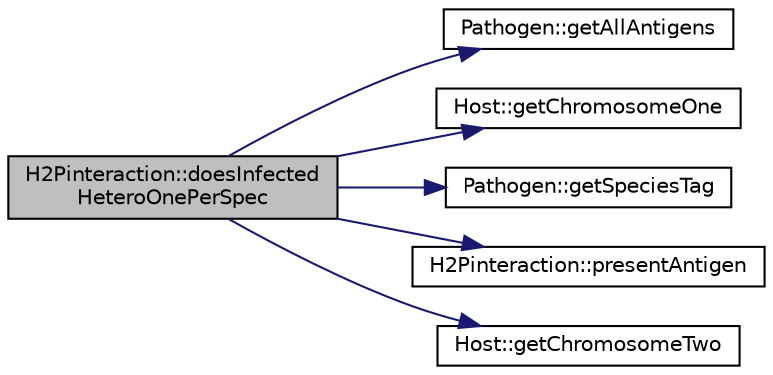 digraph "H2Pinteraction::doesInfectedHeteroOnePerSpec"
{
  edge [fontname="Helvetica",fontsize="10",labelfontname="Helvetica",labelfontsize="10"];
  node [fontname="Helvetica",fontsize="10",shape=record];
  rankdir="LR";
  Node1 [label="H2Pinteraction::doesInfected\lHeteroOnePerSpec",height=0.2,width=0.4,color="black", fillcolor="grey75", style="filled", fontcolor="black"];
  Node1 -> Node2 [color="midnightblue",fontsize="10",style="solid",fontname="Helvetica"];
  Node2 [label="Pathogen::getAllAntigens",height=0.2,width=0.4,color="black", fillcolor="white", style="filled",URL="$class_pathogen.html#a87ddcd5dc3951338533cc35b5b2d059c",tooltip="Core method. Fetches the pathogene&#39;s antigens. "];
  Node1 -> Node3 [color="midnightblue",fontsize="10",style="solid",fontname="Helvetica"];
  Node3 [label="Host::getChromosomeOne",height=0.2,width=0.4,color="black", fillcolor="white", style="filled",URL="$class_host.html#ac387176ba203f6aa1f20610f5679385a",tooltip="Core method. Returns the first chromosome. "];
  Node1 -> Node4 [color="midnightblue",fontsize="10",style="solid",fontname="Helvetica"];
  Node4 [label="Pathogen::getSpeciesTag",height=0.2,width=0.4,color="black", fillcolor="white", style="filled",URL="$class_pathogen.html#ada9e5929d6736f63377f0625153b224b",tooltip="Core method. Fetches a species tag. "];
  Node1 -> Node5 [color="midnightblue",fontsize="10",style="solid",fontname="Helvetica"];
  Node5 [label="H2Pinteraction::presentAntigen",height=0.2,width=0.4,color="black", fillcolor="white", style="filled",URL="$class_h2_pinteraction.html#ae63bc3afa414686c4c7d9a500f3d4a53",tooltip="Core method. Checks if the antigen is presented by a given MHC. "];
  Node1 -> Node6 [color="midnightblue",fontsize="10",style="solid",fontname="Helvetica"];
  Node6 [label="Host::getChromosomeTwo",height=0.2,width=0.4,color="black", fillcolor="white", style="filled",URL="$class_host.html#aa5afa38408ebba644f56667364213f0d",tooltip="Core method. Returns the first chromosome. "];
}

